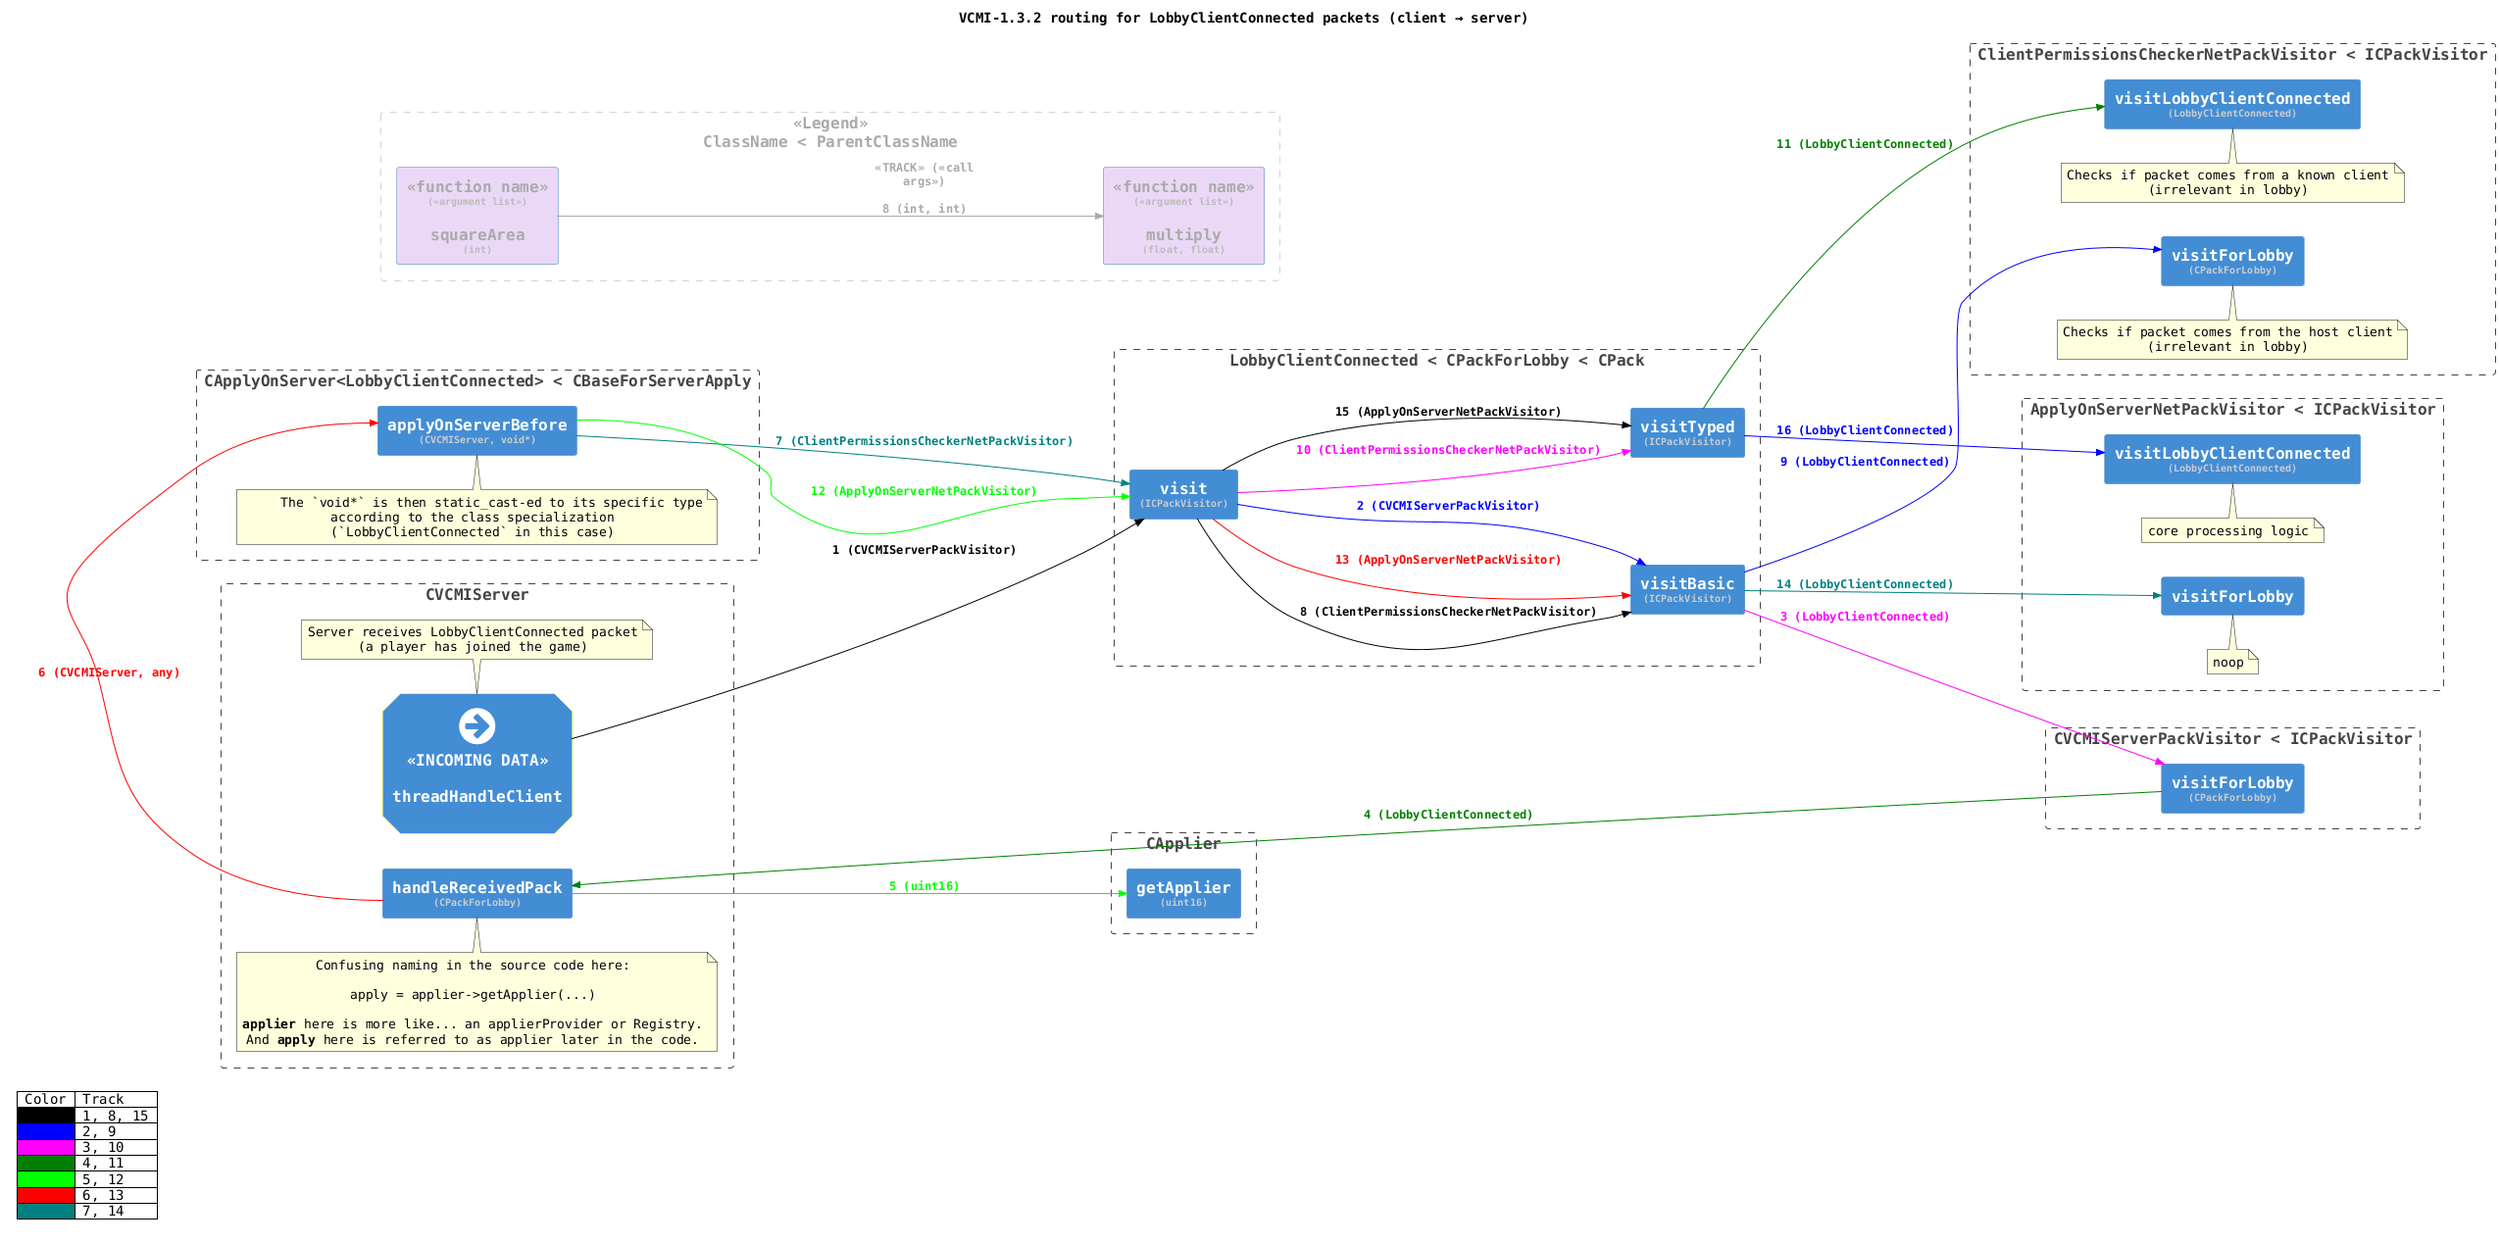 @startuml "vcmi-1.32-routing-server-lobby-c4"

!include <C4/C4_Container>
!include <tupadr3/font-awesome/arrow_circle_right>


HIDE_STEREOTYPE()
LAYOUT_LEFT_RIGHT()
skinparam DefaultFontName monospaced

title "VCMI-1.3.2 routing for LobbyClientConnected packets (client → server)"

<style>
note {
  MaximumWidth 500
}
</style>

!$nbsp = "<U+00A0>"

' black
!$c1 = "#000000"
' blue
!$c2 = "#0000FF"
' fuchsia
!$c3 = "#FF00FF"
' green
!$c4 = "#008000"
' lime
!$c5 = "#00FF00"
' red
!$c6 = "#FF0000"
' teal
!$c7 = "#008080"

!function $replace($txt, $search, $repl)
  !$replaced = ""
  !while %strpos($txt, $search) >= 0
    !$position = %strpos($txt, $search)
    !$replaced = $replaced + %substr($txt, 0, $position) + $repl
    !$txt = %substr($txt, $position + %strlen($search))
  !endwhile
  !return $replaced + $txt
!endfunction

' avoids super long note lines in the diagram
!function $str($txt)
  !return $replace($txt, "\n", %newline())
!endfunction


!function $cm($class, $method) return "<font size=8 color=CCC>"+$class+"</font>"+"\n"+$method
!function $fn($method, $args) return $method+"\n<font size=8 color=CCC>("+$args+")</font>"

!function $ctag()
  !if %not(%variable_exists("$c"))
    !%set_variable_value("$c", 0)
  !elseif (%get_variable_value("$c") >= 7)
    !%set_variable_value("$c", 0)
  !endif

  !%set_variable_value("$c", %get_variable_value("$c") + 1)

  !return "c"+%get_variable_value("$c")
!endfunction

!function $inc()
  !if %not(%variable_exists("$i"))
    !%set_variable_value("$i", 0)
  !endif

  !%set_variable_value("$i", %get_variable_value("$i") + 1)

  !return %get_variable_value("$i")
!endfunction

!function $call($args) return $inc() + $nbsp + "(" + $args + ")"

' misc calls are hidden
' uncomment to show them (the diagram is a mess)
!$HIDE_MISC_CALLS = "true"

AddElementTag("start", $borderColor="yellow", $shape=EightSidedShape(), $sprite="arrow_circle_right")

AddRelTag("c1", $textColor=$c1, $lineColor=$c1)
AddRelTag("c2", $textColor=$c2, $lineColor=$c2)
AddRelTag("c3", $textColor=$c3, $lineColor=$c3)
AddRelTag("c4", $textColor=$c4, $lineColor=$c4)
AddRelTag("c5", $textColor=$c5, $lineColor=$c5)
AddRelTag("c6", $textColor=$c6, $lineColor=$c6)
AddRelTag("c7", $textColor=$c7, $lineColor=$c7)

''''''''''''''''''''''''''''''''''''''''''''''''''''''''''''''''''''''''''''''''
''''''''''''''''''''''''''''''''''''''''''''''''''''''''''''''''''''''''''''''''
''''''''''''''''''''''''''''''''''''''''''''''''''''''''''''''''''''''''''''''''
''' CLASSES
''''''''''''''''''''''''''''''''''''''''''''''''''''''''''''''''''''''''''''''''
''''''''''''''''''''''''''''''''''''''''''''''''''''''''''''''''''''''''''''''''
''''''''''''''''''''''''''''''''''''''''''''''''''''''''''''''''''''''''''''''''

Boundary(CVCMIServer, "CVCMIServer") {
  Container(CVCMIServer_threadHandleClient, "<<INCOMING DATA>>\n\nthreadHandleClient\n", $tags="start")
  note bottom of CVCMIServer_threadHandleClient
Server receives LobbyClientConnected packet
(a player has joined the game)
  end note

  Container(CVCMIServer_handleReceivedPack, $fn("handleReceivedPack", "CPackForLobby"))

  note top of CVCMIServer_handleReceivedPack
Confusing naming in the source code here:

apply = applier->getApplier(...)

**applier** here is more like... an applierProvider or Registry.
And **apply** here is referred to as applier later in the code.
  end note

  !if ($HIDE_MISC_CALLS != "true")
  Container(CVCMIServer_misc, "***")
  !endif
}

Boundary(LobbyClientConnected, "LobbyClientConnected < CPackForLobby < CPack") {
  Container(LobbyClientConnected_visit, $fn("visit", "ICPackVisitor"))
  Container(LobbyClientConnected_visitBasic, $fn("visitBasic", "ICPackVisitor"))
  Container(LobbyClientConnected_visitTyped, $fn("visitTyped", "ICPackVisitor"))

  !if ($HIDE_MISC_CALLS != "true")
  Container(LobbyClientConnected_misc, "***")
  !endif
}

Boundary(CVCMIServerPackVisitor, "CVCMIServerPackVisitor < ICPackVisitor") {
  Container(CVCMIServerPackVisitor_visitForLobby, $fn("visitForLobby", "CPackForLobby"))
}

Boundary(ClientPermissionsCheckerNetPackVisitor, "ClientPermissionsCheckerNetPackVisitor < ICPackVisitor") {
  Container(ClientPermissionsCheckerNetPackVisitor_visitForLobby, $fn("visitForLobby", "CPackForLobby"))

  note top of ClientPermissionsCheckerNetPackVisitor_visitForLobby
    Checks if packet comes from the host client
    (irrelevant in lobby)
  end note

  Container(ClientPermissionsCheckerNetPackVisitor_visitLobbyClientConnected, $fn("visitLobbyClientConnected", "LobbyClientConnected"))

  note top of ClientPermissionsCheckerNetPackVisitor_visitLobbyClientConnected
    Checks if packet comes from a known client
    (irrelevant in lobby)
  end note

  !if ($HIDE_MISC_CALLS != "true")
  Container(ClientPermissionsCheckerNetPackVisitor_misc, "***")
  !endif
}

Boundary(ApplyOnServerNetPackVisitor, "ApplyOnServerNetPackVisitor < ICPackVisitor") {
  Container(ApplyOnServerNetPackVisitor_visitForLobby, "visitForLobby")

  note top of ApplyOnServerNetPackVisitor_visitForLobby
    noop
  end note

  Container(ApplyOnServerNetPackVisitor_visitLobbyClientConnected, $fn("visitLobbyClientConnected", "LobbyClientConnected"))

  note top of ApplyOnServerNetPackVisitor_visitLobbyClientConnected
    core processing logic
  end note

  !if ($HIDE_MISC_CALLS != "true")
  Container(ApplyOnServerNetPackVisitor_misc, "***")
  !endif
}

Boundary(CApplier, "CApplier") {
  Container(CApplier_getApplier, $fn("getApplier", "uint16"))
}

Boundary(CApplyOnServer, "CApplyOnServer<LobbyClientConnected> < CBaseForServerApply") {
  Container(CApplyOnServer_applyOnServerBefore, $fn("applyOnServerBefore", "CVCMIServer,"+$nbsp+"void*"))

  note top of CApplyOnServer_applyOnServerBefore
     $str("The `void*` is then static_cast-ed to its specific type according to \
the class specialization\n\
(`LobbyClientConnected` in this case)")
  end note
}

''''''''''''''''''''''''''''''''''''''''''''''''''''''''''''''''''''''''''''''''
''''''''''''''''''''''''''''''''''''''''''''''''''''''''''''''''''''''''''''''''
''''''''''''''''''''''''''''''''''''''''''''''''''''''''''''''''''''''''''''''''
''' CALLS
''''''''''''''''''''''''''''''''''''''''''''''''''''''''''''''''''''''''''''''''
''''''''''''''''''''''''''''''''''''''''''''''''''''''''''''''''''''''''''''''''
''''''''''''''''''''''''''''''''''''''''''''''''''''''''''''''''''''''''''''''''
''''''''''''''''''''''''''''''''''''''''''''''''''''''''''''''''''''''

Rel(CVCMIServer_threadHandleClient, LobbyClientConnected_visit, $call("CVCMIServerPackVisitor"), $tags="$ctag()")
Rel(LobbyClientConnected_visit, LobbyClientConnected_visitBasic, $call("CVCMIServerPackVisitor"), $tags="$ctag()")
Rel(LobbyClientConnected_visitBasic, CVCMIServerPackVisitor_visitForLobby, $call("LobbyClientConnected"), $tags="$ctag()")
Rel(CVCMIServerPackVisitor_visitForLobby, CVCMIServer_handleReceivedPack, $call("LobbyClientConnected"), $tags="$ctag()")
Rel(CVCMIServer_handleReceivedPack, CApplier_getApplier, $call("uint16"), $tags="$ctag()")
Rel(CVCMIServer_handleReceivedPack, CApplyOnServer_applyOnServerBefore, $call("CVCMIServer, any"), $tags="$ctag()")
Rel(CApplyOnServer_applyOnServerBefore, LobbyClientConnected_visit, $call("ClientPermissionsCheckerNetPackVisitor"), $tags="$ctag()")
Rel(LobbyClientConnected_visit, LobbyClientConnected_visitBasic, $call("ClientPermissionsCheckerNetPackVisitor"), $tags="$ctag()")
Rel(LobbyClientConnected_visitBasic, ClientPermissionsCheckerNetPackVisitor_visitForLobby, $call("LobbyClientConnected"), $tags="$ctag()")

!if ($HIDE_MISC_CALLS != "true")
Rel(ClientPermissionsCheckerNetPackVisitor_visitForLobby, LobbyClientConnected_misc, $inc(), $tags="$ctag()")
Rel(ClientPermissionsCheckerNetPackVisitor_visitForLobby, LobbyClientConnected_misc, $inc(), $tags="$ctag()")
Rel(ClientPermissionsCheckerNetPackVisitor_visitForLobby, CVCMIServer_misc, $inc(), $tags="$ctag()")
!endif

Rel(LobbyClientConnected_visit, LobbyClientConnected_visitTyped, $call("ClientPermissionsCheckerNetPackVisitor"), $tags="$ctag()")
Rel(LobbyClientConnected_visitTyped, ClientPermissionsCheckerNetPackVisitor_visitLobbyClientConnected, $call("LobbyClientConnected"), $tags="$ctag()")

!if ($HIDE_MISC_CALLS != "true")
Rel(ClientPermissionsCheckerNetPackVisitor_visitLobbyClientConnected, CVCMIServer_misc, $inc(), $tags="$ctag()")
Rel(ClientPermissionsCheckerNetPackVisitor_visitLobbyClientConnected, LobbyClientConnected_misc, $inc(), $tags="$ctag()")
Rel(CApplyOnServer_applyOnServerBefore, ClientPermissionsCheckerNetPackVisitor_misc, $inc(), $tags="$ctag()")
!endif

Rel(CApplyOnServer_applyOnServerBefore, LobbyClientConnected_visit, $call("ApplyOnServerNetPackVisitor"), $tags="$ctag()")
Rel(LobbyClientConnected_visit, LobbyClientConnected_visitBasic, $call("ApplyOnServerNetPackVisitor"), $tags="$ctag()")
Rel(LobbyClientConnected_visitBasic, ApplyOnServerNetPackVisitor_visitForLobby, $call("LobbyClientConnected"), $tags="$ctag()")
Rel(LobbyClientConnected_visit, LobbyClientConnected_visitTyped, $call("ApplyOnServerNetPackVisitor"), $tags="$ctag()")
Rel(LobbyClientConnected_visitTyped, ApplyOnServerNetPackVisitor_visitLobbyClientConnected, $call("LobbyClientConnected"), $tags="$ctag()")

!if ($HIDE_MISC_CALLS != "true")
Rel(ApplyOnServerNetPackVisitor_visitLobbyClientConnected, CVCMIServer_misc, $inc(), $tags="$ctag()")
Rel(ApplyOnServerNetPackVisitor_visitLobbyClientConnected, LobbyClientConnected_misc, $inc(), $tags="$ctag()")
Rel(CApplyOnServer_applyOnServerBefore, ApplyOnServerNetPackVisitor_misc, $inc(), $tags="$ctag()")
!endif

''''''''''''''''''''''''''''''''''''''''''''''''''''''''''''''''''''''''''''''''
''' LEGEND
''''''''''''''''''''''''''''''''''''''''''''''''''''''''''''''''''''''''''''''''

AddBoundaryTag("legend_boundary", $borderColor="lightgray", $fontColor="#AAA")
AddElementTag("legend_element", $bgColor="#EBD8F7", $fontColor="#AAA")
AddRelTag("legend_rel", $textColor="#AAA", $lineColor="#AAA")

Boundary(Legend, "<<Legend>>\nClassName < ParentClassName", $tags="legend_boundary") {
  Container(Legend_fn1, "<<function name>>\n<font size=8 color=BBB>(<<argument list>>)</font>\n\nsquareArea\n<font size=8 color=BBB>(int)</font>", $tags="legend_element")
  Container(Legend_fn2, "<<function name>>\n<font size=8 color=BBB>(<<argument list>>)</font>\n\nmultiply\n<font size=8 color=BBB>(float, float)</font>", $tags="legend_element")
}

Rel(Legend_fn1, Legend_fn2, "<<TRACK>> (<<call args>>)\n \n8 (int, int)", $tags="legend_rel")

' Lay_Distance(Legend_fn1, Legend_fn2, 1)
' Lay_Distance(CPack, Visitor, 1)

!function $ids_legend($denom)
  !$res = $denom
  !$denom = $denom + 7
  !while $i > $denom
    !$res=$res + "," + $nbsp + $denom
    !$denom = $denom + 7
  !endwhile
  !return $res
!endfunction

skinparam legend {
  FontColor Black
  BackgroundColor White
  ' does not work for some reason
  BorderColor White
  BorderThickness 0
}

legend bottom left
  | Color | Track |
  | <$c1> | $ids_legend(1) |
  | <$c2> | $ids_legend(2) |
  | <$c3> | $ids_legend(3) |
  | <$c4> | $ids_legend(4) |
  | <$c5> | $ids_legend(5) |
  | <$c6> | $ids_legend(6) |
  | <$c7> | $ids_legend(7) |
endlegend

@enduml
